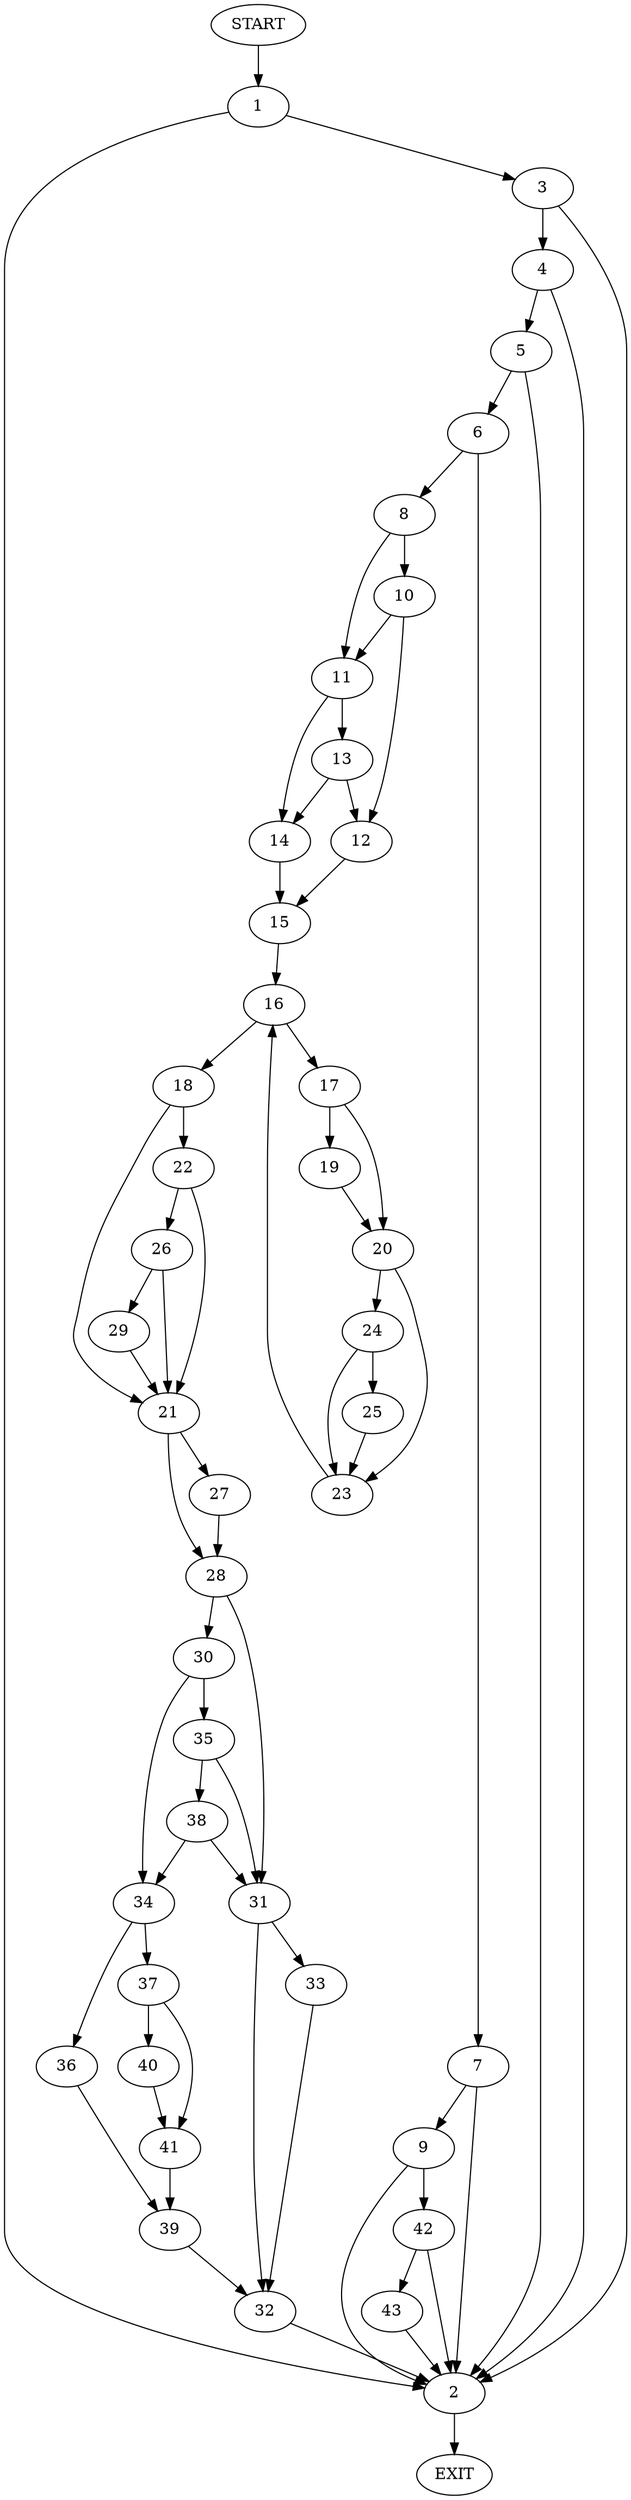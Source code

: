 digraph {
0 [label="START"]
44 [label="EXIT"]
0 -> 1
1 -> 2
1 -> 3
3 -> 2
3 -> 4
2 -> 44
4 -> 2
4 -> 5
5 -> 2
5 -> 6
6 -> 7
6 -> 8
7 -> 2
7 -> 9
8 -> 10
8 -> 11
10 -> 11
10 -> 12
11 -> 13
11 -> 14
12 -> 15
13 -> 14
13 -> 12
14 -> 15
15 -> 16
16 -> 17
16 -> 18
17 -> 19
17 -> 20
18 -> 21
18 -> 22
19 -> 20
20 -> 23
20 -> 24
24 -> 23
24 -> 25
23 -> 16
25 -> 23
22 -> 21
22 -> 26
21 -> 27
21 -> 28
26 -> 21
26 -> 29
29 -> 21
28 -> 30
28 -> 31
27 -> 28
31 -> 32
31 -> 33
30 -> 34
30 -> 35
34 -> 36
34 -> 37
35 -> 38
35 -> 31
38 -> 34
38 -> 31
36 -> 39
37 -> 40
37 -> 41
41 -> 39
40 -> 41
39 -> 32
32 -> 2
33 -> 32
9 -> 2
9 -> 42
42 -> 2
42 -> 43
43 -> 2
}
